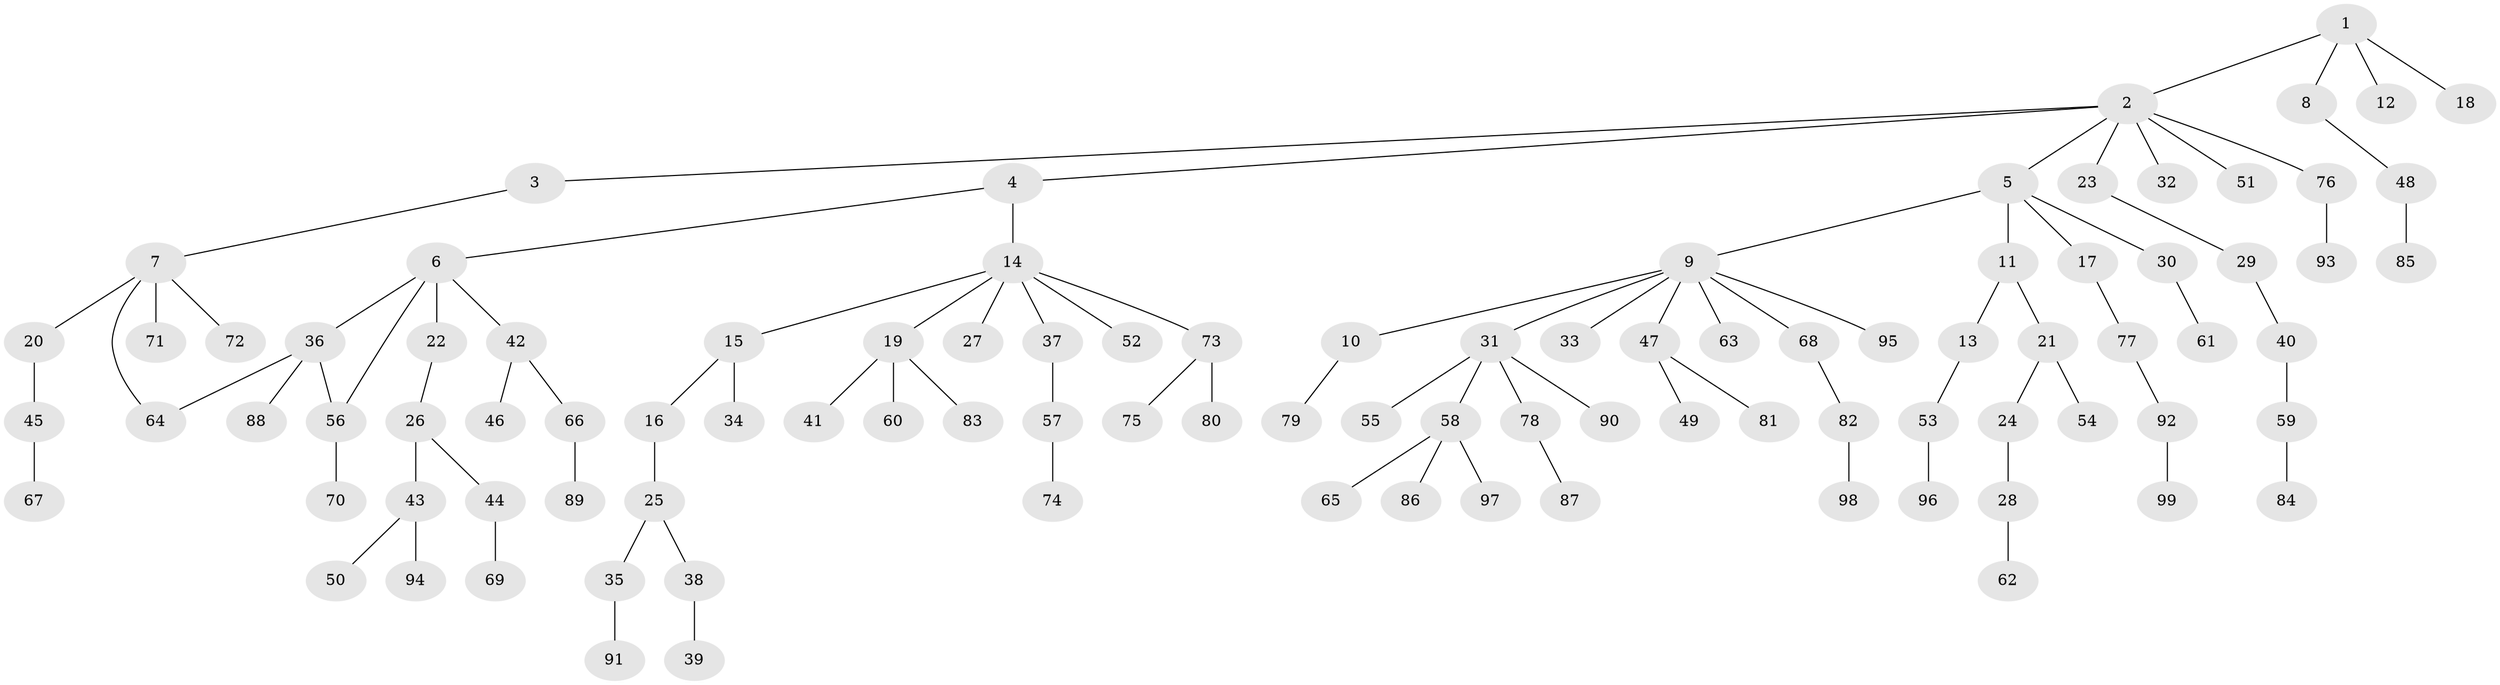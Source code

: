 // coarse degree distribution, {2: 0.23333333333333334, 3: 0.06666666666666667, 1: 0.5333333333333333, 5: 0.13333333333333333, 4: 0.03333333333333333}
// Generated by graph-tools (version 1.1) at 2025/36/03/04/25 23:36:05]
// undirected, 99 vertices, 100 edges
graph export_dot {
  node [color=gray90,style=filled];
  1;
  2;
  3;
  4;
  5;
  6;
  7;
  8;
  9;
  10;
  11;
  12;
  13;
  14;
  15;
  16;
  17;
  18;
  19;
  20;
  21;
  22;
  23;
  24;
  25;
  26;
  27;
  28;
  29;
  30;
  31;
  32;
  33;
  34;
  35;
  36;
  37;
  38;
  39;
  40;
  41;
  42;
  43;
  44;
  45;
  46;
  47;
  48;
  49;
  50;
  51;
  52;
  53;
  54;
  55;
  56;
  57;
  58;
  59;
  60;
  61;
  62;
  63;
  64;
  65;
  66;
  67;
  68;
  69;
  70;
  71;
  72;
  73;
  74;
  75;
  76;
  77;
  78;
  79;
  80;
  81;
  82;
  83;
  84;
  85;
  86;
  87;
  88;
  89;
  90;
  91;
  92;
  93;
  94;
  95;
  96;
  97;
  98;
  99;
  1 -- 2;
  1 -- 8;
  1 -- 12;
  1 -- 18;
  2 -- 3;
  2 -- 4;
  2 -- 5;
  2 -- 23;
  2 -- 32;
  2 -- 51;
  2 -- 76;
  3 -- 7;
  4 -- 6;
  4 -- 14;
  5 -- 9;
  5 -- 11;
  5 -- 17;
  5 -- 30;
  6 -- 22;
  6 -- 36;
  6 -- 42;
  6 -- 56;
  7 -- 20;
  7 -- 64;
  7 -- 71;
  7 -- 72;
  8 -- 48;
  9 -- 10;
  9 -- 31;
  9 -- 33;
  9 -- 47;
  9 -- 63;
  9 -- 68;
  9 -- 95;
  10 -- 79;
  11 -- 13;
  11 -- 21;
  13 -- 53;
  14 -- 15;
  14 -- 19;
  14 -- 27;
  14 -- 37;
  14 -- 52;
  14 -- 73;
  15 -- 16;
  15 -- 34;
  16 -- 25;
  17 -- 77;
  19 -- 41;
  19 -- 60;
  19 -- 83;
  20 -- 45;
  21 -- 24;
  21 -- 54;
  22 -- 26;
  23 -- 29;
  24 -- 28;
  25 -- 35;
  25 -- 38;
  26 -- 43;
  26 -- 44;
  28 -- 62;
  29 -- 40;
  30 -- 61;
  31 -- 55;
  31 -- 58;
  31 -- 78;
  31 -- 90;
  35 -- 91;
  36 -- 88;
  36 -- 64;
  36 -- 56;
  37 -- 57;
  38 -- 39;
  40 -- 59;
  42 -- 46;
  42 -- 66;
  43 -- 50;
  43 -- 94;
  44 -- 69;
  45 -- 67;
  47 -- 49;
  47 -- 81;
  48 -- 85;
  53 -- 96;
  56 -- 70;
  57 -- 74;
  58 -- 65;
  58 -- 86;
  58 -- 97;
  59 -- 84;
  66 -- 89;
  68 -- 82;
  73 -- 75;
  73 -- 80;
  76 -- 93;
  77 -- 92;
  78 -- 87;
  82 -- 98;
  92 -- 99;
}
